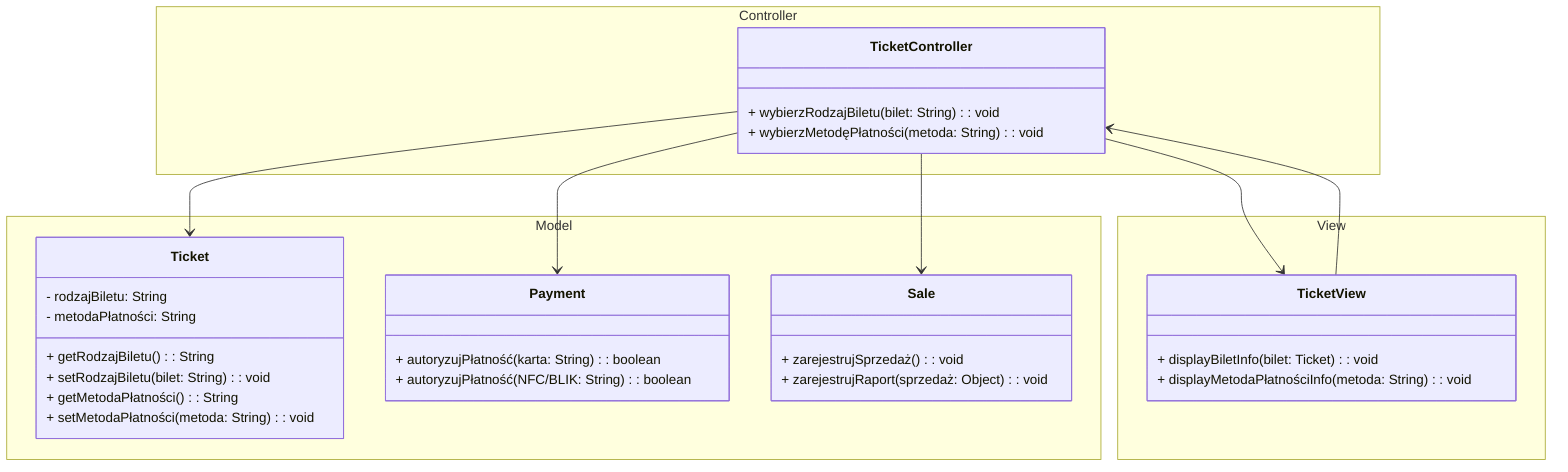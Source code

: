 classDiagram

namespace Controller {
    class TicketController {
        + wybierzRodzajBiletu(bilet: String): void
        + wybierzMetodęPłatności(metoda: String): void
    }
}

namespace Model {
    class Ticket {
        - rodzajBiletu: String
        - metodaPłatności: String
        + getRodzajBiletu(): String
        + setRodzajBiletu(bilet: String): void
        + getMetodaPłatności(): String
        + setMetodaPłatności(metoda: String): void
    }

    class Payment {
        + autoryzujPłatność(karta: String): boolean
        + autoryzujPłatność(NFC/BLIK: String): boolean
    }

    class Sale {
        + zarejestrujSprzedaż(): void
        + zarejestrujRaport(sprzedaż: Object): void
    }
}

namespace View {
    class TicketView {
        + displayBiletInfo(bilet: Ticket): void
        + displayMetodaPłatnościInfo(metoda: String): void
    }
}

TicketController --> Ticket
TicketController --> Payment
TicketController --> Sale
TicketController --> TicketView
TicketView --> TicketController